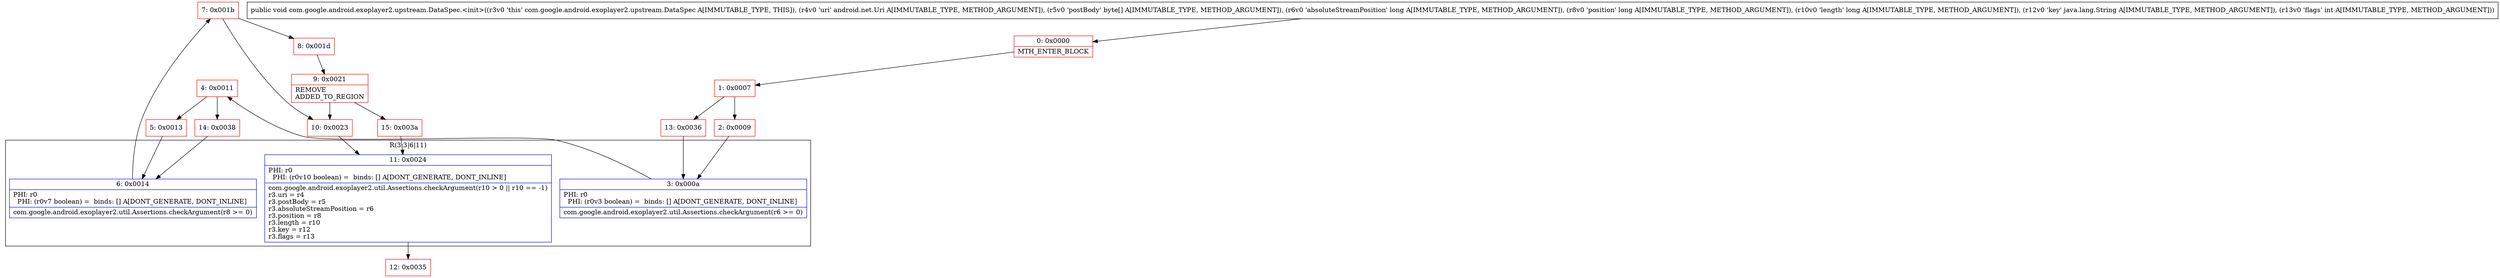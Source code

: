 digraph "CFG forcom.google.android.exoplayer2.upstream.DataSpec.\<init\>(Landroid\/net\/Uri;[BJJJLjava\/lang\/String;I)V" {
subgraph cluster_Region_508992491 {
label = "R(3:3|6|11)";
node [shape=record,color=blue];
Node_3 [shape=record,label="{3\:\ 0x000a|PHI: r0 \l  PHI: (r0v3 boolean) =  binds: [] A[DONT_GENERATE, DONT_INLINE]\l|com.google.android.exoplayer2.util.Assertions.checkArgument(r6 \>= 0)\l}"];
Node_6 [shape=record,label="{6\:\ 0x0014|PHI: r0 \l  PHI: (r0v7 boolean) =  binds: [] A[DONT_GENERATE, DONT_INLINE]\l|com.google.android.exoplayer2.util.Assertions.checkArgument(r8 \>= 0)\l}"];
Node_11 [shape=record,label="{11\:\ 0x0024|PHI: r0 \l  PHI: (r0v10 boolean) =  binds: [] A[DONT_GENERATE, DONT_INLINE]\l|com.google.android.exoplayer2.util.Assertions.checkArgument(r10 \> 0 \|\| r10 == \-1)\lr3.uri = r4\lr3.postBody = r5\lr3.absoluteStreamPosition = r6\lr3.position = r8\lr3.length = r10\lr3.key = r12\lr3.flags = r13\l}"];
}
Node_0 [shape=record,color=red,label="{0\:\ 0x0000|MTH_ENTER_BLOCK\l}"];
Node_1 [shape=record,color=red,label="{1\:\ 0x0007}"];
Node_2 [shape=record,color=red,label="{2\:\ 0x0009}"];
Node_4 [shape=record,color=red,label="{4\:\ 0x0011}"];
Node_5 [shape=record,color=red,label="{5\:\ 0x0013}"];
Node_7 [shape=record,color=red,label="{7\:\ 0x001b}"];
Node_8 [shape=record,color=red,label="{8\:\ 0x001d}"];
Node_9 [shape=record,color=red,label="{9\:\ 0x0021|REMOVE\lADDED_TO_REGION\l}"];
Node_10 [shape=record,color=red,label="{10\:\ 0x0023}"];
Node_12 [shape=record,color=red,label="{12\:\ 0x0035}"];
Node_13 [shape=record,color=red,label="{13\:\ 0x0036}"];
Node_14 [shape=record,color=red,label="{14\:\ 0x0038}"];
Node_15 [shape=record,color=red,label="{15\:\ 0x003a}"];
MethodNode[shape=record,label="{public void com.google.android.exoplayer2.upstream.DataSpec.\<init\>((r3v0 'this' com.google.android.exoplayer2.upstream.DataSpec A[IMMUTABLE_TYPE, THIS]), (r4v0 'uri' android.net.Uri A[IMMUTABLE_TYPE, METHOD_ARGUMENT]), (r5v0 'postBody' byte[] A[IMMUTABLE_TYPE, METHOD_ARGUMENT]), (r6v0 'absoluteStreamPosition' long A[IMMUTABLE_TYPE, METHOD_ARGUMENT]), (r8v0 'position' long A[IMMUTABLE_TYPE, METHOD_ARGUMENT]), (r10v0 'length' long A[IMMUTABLE_TYPE, METHOD_ARGUMENT]), (r12v0 'key' java.lang.String A[IMMUTABLE_TYPE, METHOD_ARGUMENT]), (r13v0 'flags' int A[IMMUTABLE_TYPE, METHOD_ARGUMENT])) }"];
MethodNode -> Node_0;
Node_3 -> Node_4;
Node_6 -> Node_7;
Node_11 -> Node_12;
Node_0 -> Node_1;
Node_1 -> Node_2;
Node_1 -> Node_13;
Node_2 -> Node_3;
Node_4 -> Node_5;
Node_4 -> Node_14;
Node_5 -> Node_6;
Node_7 -> Node_8;
Node_7 -> Node_10;
Node_8 -> Node_9;
Node_9 -> Node_10;
Node_9 -> Node_15;
Node_10 -> Node_11;
Node_13 -> Node_3;
Node_14 -> Node_6;
Node_15 -> Node_11;
}

